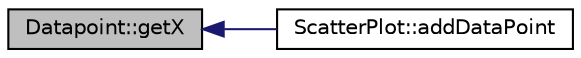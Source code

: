 digraph G
{
  edge [fontname="Helvetica",fontsize="10",labelfontname="Helvetica",labelfontsize="10"];
  node [fontname="Helvetica",fontsize="10",shape=record];
  rankdir=LR;
  Node1 [label="Datapoint::getX",height=0.2,width=0.4,color="black", fillcolor="grey75", style="filled" fontcolor="black"];
  Node1 -> Node2 [dir=back,color="midnightblue",fontsize="10",style="solid",fontname="Helvetica"];
  Node2 [label="ScatterPlot::addDataPoint",height=0.2,width=0.4,color="black", fillcolor="white", style="filled",URL="$class_scatter_plot.html#adab6b0e74c16dbc675ac2d68c284f685"];
}
